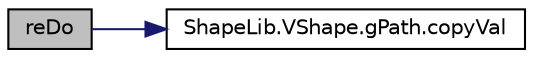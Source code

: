 digraph "reDo"
{
 // LATEX_PDF_SIZE
  edge [fontname="Helvetica",fontsize="10",labelfontname="Helvetica",labelfontsize="10"];
  node [fontname="Helvetica",fontsize="10",shape=record];
  rankdir="LR";
  Node24 [label="reDo",height=0.2,width=0.4,color="black", fillcolor="grey75", style="filled", fontcolor="black",tooltip="重作到目前狀態"];
  Node24 -> Node25 [color="midnightblue",fontsize="10",style="solid",fontname="Helvetica"];
  Node25 [label="ShapeLib.VShape.gPath.copyVal",height=0.2,width=0.4,color="black", fillcolor="white", style="filled",URL="$classShapeLib_1_1VShape_1_1gPath.html#a71d28a4e45efc11cba10f7495bcffb4b",tooltip=" "];
}
